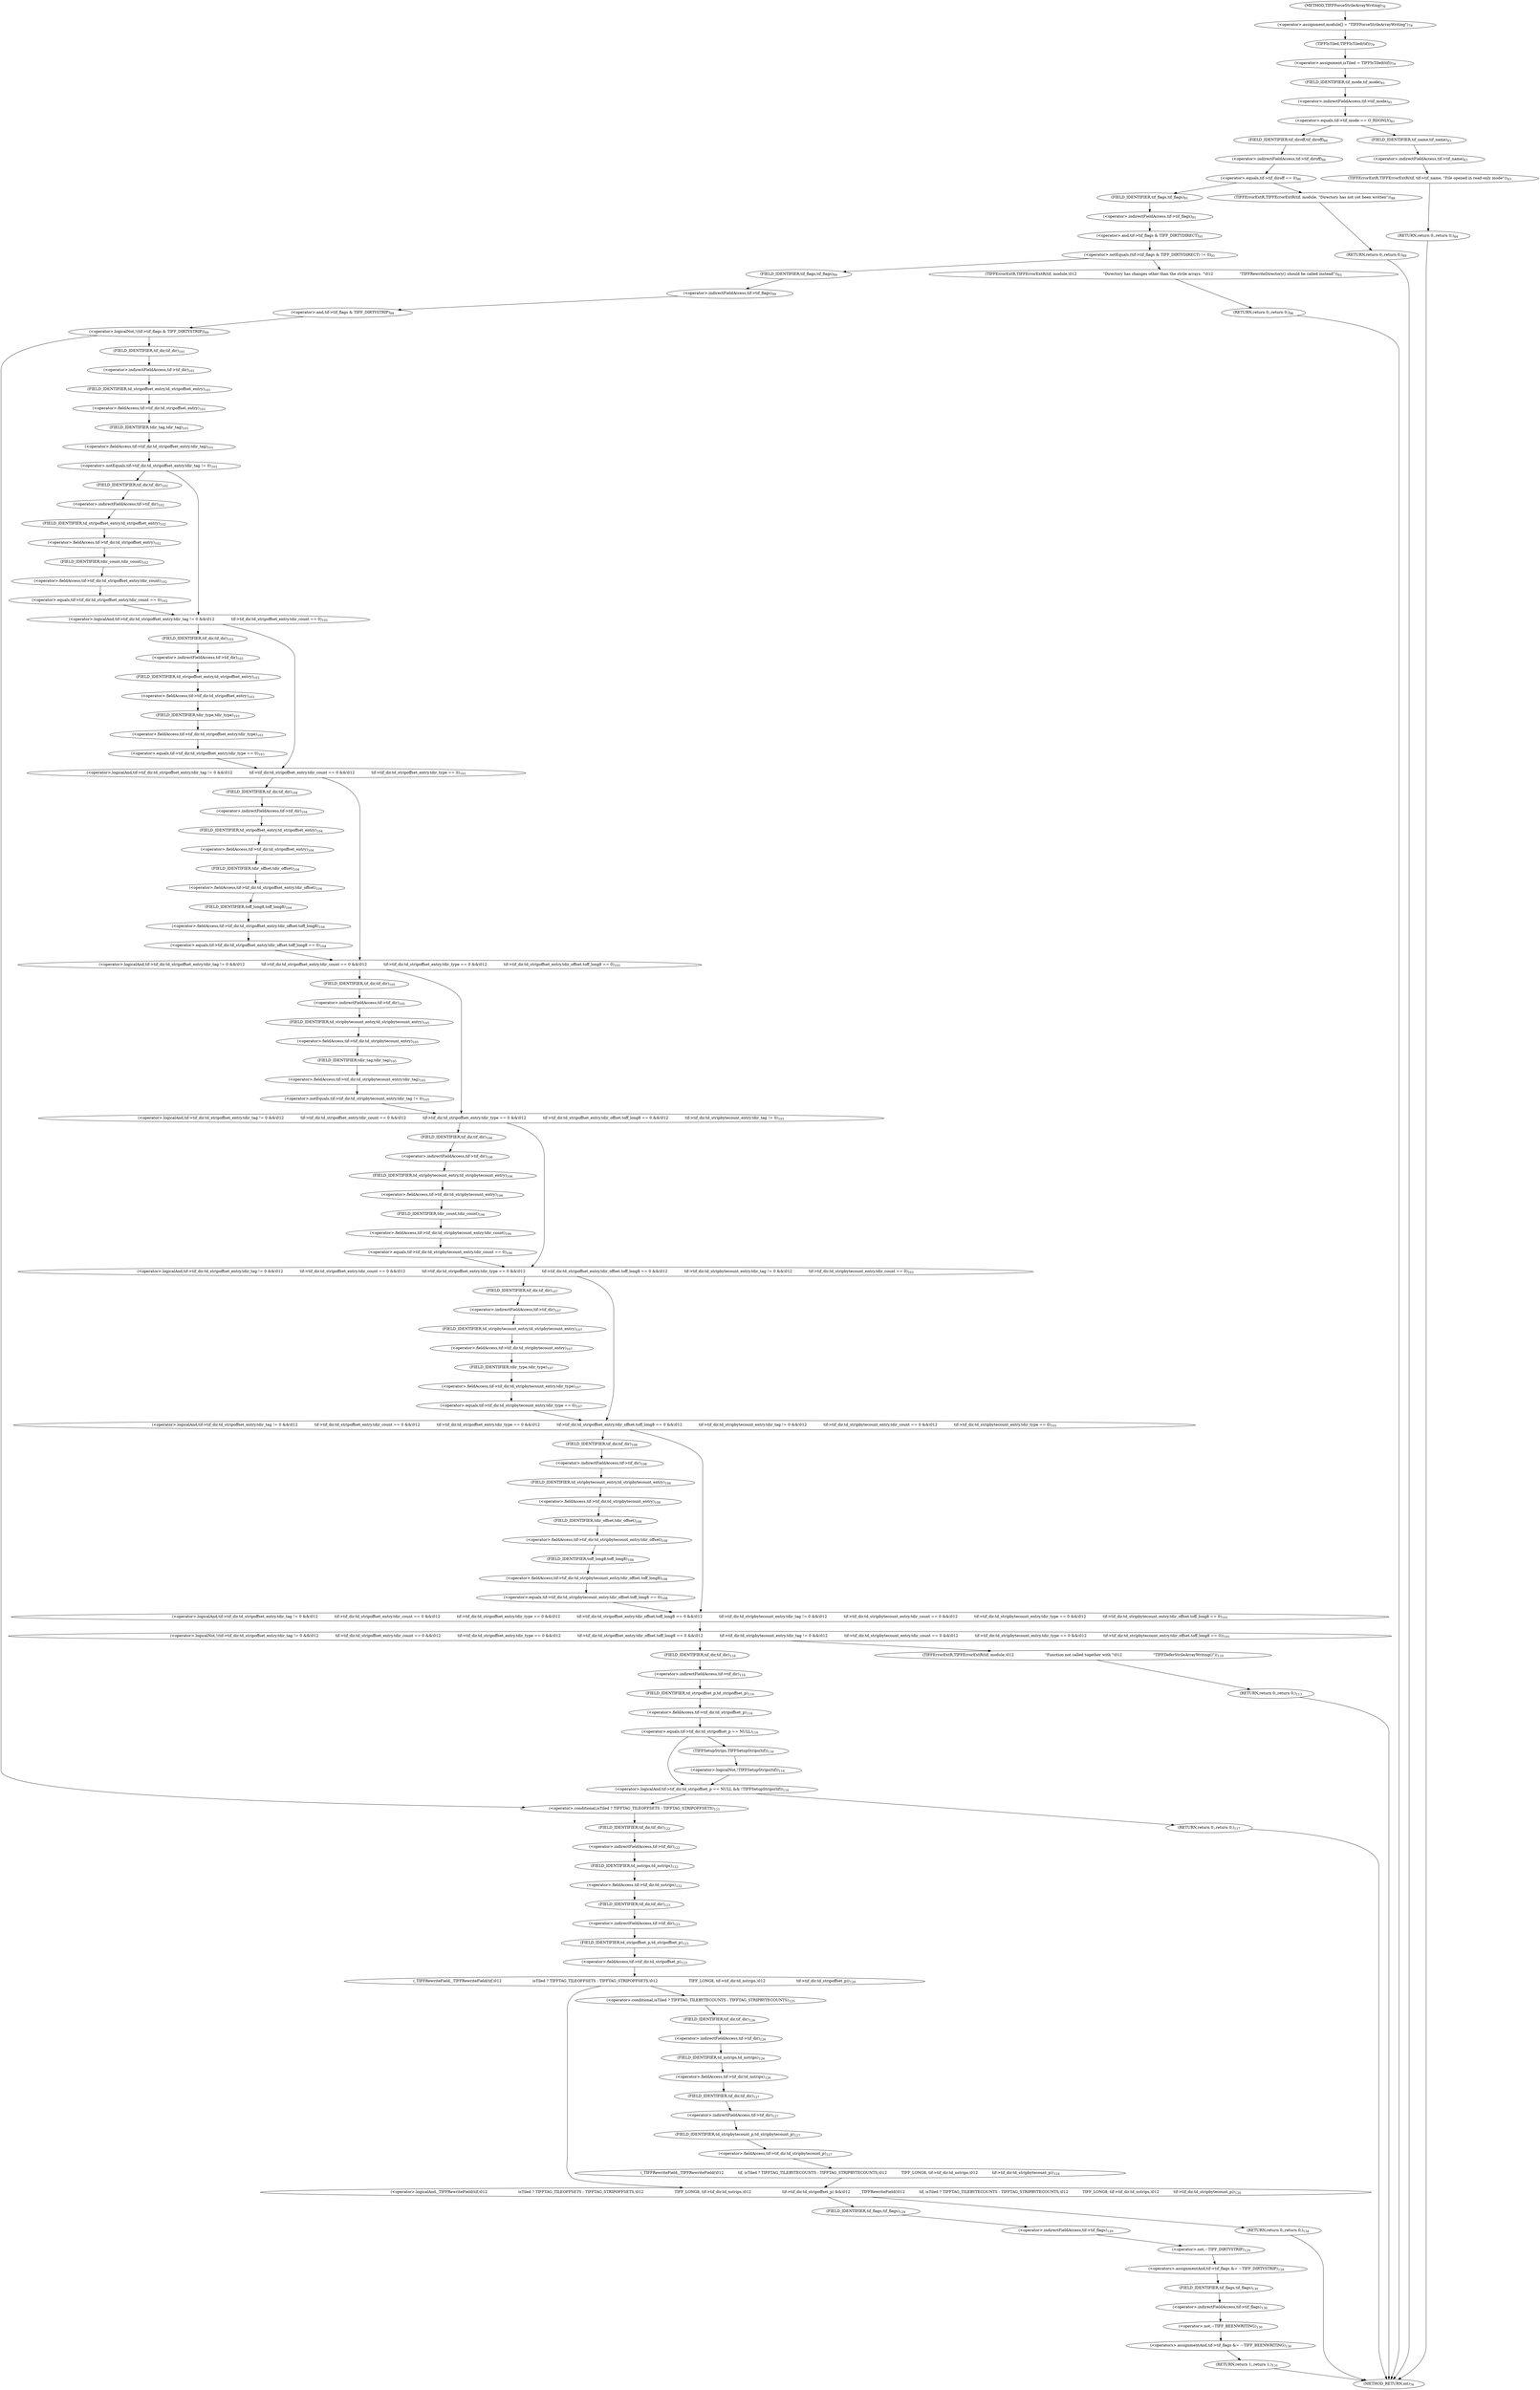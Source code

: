 digraph "TIFFForceStrileArrayWriting" {  
"5954" [label = <(&lt;operator&gt;.assignment,module[] = &quot;TIFFForceStrileArrayWriting&quot;)<SUB>78</SUB>> ]
"5958" [label = <(&lt;operator&gt;.assignment,isTiled = TIFFIsTiled(tif))<SUB>79</SUB>> ]
"6171" [label = <(RETURN,return 0;,return 0;)<SUB>134</SUB>> ]
"5960" [label = <(TIFFIsTiled,TIFFIsTiled(tif))<SUB>79</SUB>> ]
"5963" [label = <(&lt;operator&gt;.equals,tif-&gt;tif_mode == O_RDONLY)<SUB>81</SUB>> ]
"5978" [label = <(&lt;operator&gt;.equals,tif-&gt;tif_diroff == 0)<SUB>86</SUB>> ]
"5991" [label = <(&lt;operator&gt;.notEquals,(tif-&gt;tif_flags &amp; TIFF_DIRTYDIRECT) != 0)<SUB>91</SUB>> ]
"6006" [label = <(&lt;operator&gt;.logicalNot,!(tif-&gt;tif_flags &amp; TIFF_DIRTYSTRIP))<SUB>99</SUB>> ]
"6121" [label = <(&lt;operator&gt;.logicalAnd,_TIFFRewriteField(tif,\012                          isTiled ? TIFFTAG_TILEOFFSETS : TIFFTAG_STRIPOFFSETS,\012                          TIFF_LONG8, tif-&gt;tif_dir.td_nstrips,\012                          tif-&gt;tif_dir.td_stripoffset_p) &amp;&amp;\012        _TIFFRewriteField(\012            tif, isTiled ? TIFFTAG_TILEBYTECOUNTS : TIFFTAG_STRIPBYTECOUNTS,\012            TIFF_LONG8, tif-&gt;tif_dir.td_nstrips,\012            tif-&gt;tif_dir.td_stripbytecount_p))<SUB>120</SUB>> ]
"5964" [label = <(&lt;operator&gt;.indirectFieldAccess,tif-&gt;tif_mode)<SUB>81</SUB>> ]
"5969" [label = <(TIFFErrorExtR,TIFFErrorExtR(tif, tif-&gt;tif_name, &quot;File opened in read-only mode&quot;))<SUB>83</SUB>> ]
"5975" [label = <(RETURN,return 0;,return 0;)<SUB>84</SUB>> ]
"5979" [label = <(&lt;operator&gt;.indirectFieldAccess,tif-&gt;tif_diroff)<SUB>86</SUB>> ]
"5984" [label = <(TIFFErrorExtR,TIFFErrorExtR(tif, module, &quot;Directory has not yet been written&quot;))<SUB>88</SUB>> ]
"5988" [label = <(RETURN,return 0;,return 0;)<SUB>89</SUB>> ]
"5992" [label = <(&lt;operator&gt;.and,tif-&gt;tif_flags &amp; TIFF_DIRTYDIRECT)<SUB>91</SUB>> ]
"5999" [label = <(TIFFErrorExtR,TIFFErrorExtR(tif, module,\012                      &quot;Directory has changes other than the strile arrays. &quot;\012                      &quot;TIFFRewriteDirectory() should be called instead&quot;))<SUB>93</SUB>> ]
"6003" [label = <(RETURN,return 0;,return 0;)<SUB>96</SUB>> ]
"6007" [label = <(&lt;operator&gt;.and,tif-&gt;tif_flags &amp; TIFF_DIRTYSTRIP)<SUB>99</SUB>> ]
"6122" [label = <(_TIFFRewriteField,_TIFFRewriteField(tif,\012                          isTiled ? TIFFTAG_TILEOFFSETS : TIFFTAG_STRIPOFFSETS,\012                          TIFF_LONG8, tif-&gt;tif_dir.td_nstrips,\012                          tif-&gt;tif_dir.td_stripoffset_p))<SUB>120</SUB>> ]
"6139" [label = <(_TIFFRewriteField,_TIFFRewriteField(\012            tif, isTiled ? TIFFTAG_TILEBYTECOUNTS : TIFFTAG_STRIPBYTECOUNTS,\012            TIFF_LONG8, tif-&gt;tif_dir.td_nstrips,\012            tif-&gt;tif_dir.td_stripbytecount_p))<SUB>124</SUB>> ]
"6157" [label = <(&lt;operators&gt;.assignmentAnd,tif-&gt;tif_flags &amp;= ~TIFF_DIRTYSTRIP)<SUB>129</SUB>> ]
"6163" [label = <(&lt;operators&gt;.assignmentAnd,tif-&gt;tif_flags &amp;= ~TIFF_BEENWRITING)<SUB>130</SUB>> ]
"6169" [label = <(RETURN,return 1;,return 1;)<SUB>131</SUB>> ]
"5966" [label = <(FIELD_IDENTIFIER,tif_mode,tif_mode)<SUB>81</SUB>> ]
"5971" [label = <(&lt;operator&gt;.indirectFieldAccess,tif-&gt;tif_name)<SUB>83</SUB>> ]
"5981" [label = <(FIELD_IDENTIFIER,tif_diroff,tif_diroff)<SUB>86</SUB>> ]
"5993" [label = <(&lt;operator&gt;.indirectFieldAccess,tif-&gt;tif_flags)<SUB>91</SUB>> ]
"6008" [label = <(&lt;operator&gt;.indirectFieldAccess,tif-&gt;tif_flags)<SUB>99</SUB>> ]
"6014" [label = <(&lt;operator&gt;.logicalNot,!(tif-&gt;tif_dir.td_stripoffset_entry.tdir_tag != 0 &amp;&amp;\012              tif-&gt;tif_dir.td_stripoffset_entry.tdir_count == 0 &amp;&amp;\012              tif-&gt;tif_dir.td_stripoffset_entry.tdir_type == 0 &amp;&amp;\012              tif-&gt;tif_dir.td_stripoffset_entry.tdir_offset.toff_long8 == 0 &amp;&amp;\012              tif-&gt;tif_dir.td_stripbytecount_entry.tdir_tag != 0 &amp;&amp;\012              tif-&gt;tif_dir.td_stripbytecount_entry.tdir_count == 0 &amp;&amp;\012              tif-&gt;tif_dir.td_stripbytecount_entry.tdir_type == 0 &amp;&amp;\012              tif-&gt;tif_dir.td_stripbytecount_entry.tdir_offset.toff_long8 == 0))<SUB>101</SUB>> ]
"6106" [label = <(&lt;operator&gt;.logicalAnd,tif-&gt;tif_dir.td_stripoffset_p == NULL &amp;&amp; !TIFFSetupStrips(tif))<SUB>116</SUB>> ]
"6124" [label = <(&lt;operator&gt;.conditional,isTiled ? TIFFTAG_TILEOFFSETS : TIFFTAG_STRIPOFFSETS)<SUB>121</SUB>> ]
"6129" [label = <(&lt;operator&gt;.fieldAccess,tif-&gt;tif_dir.td_nstrips)<SUB>122</SUB>> ]
"6134" [label = <(&lt;operator&gt;.fieldAccess,tif-&gt;tif_dir.td_stripoffset_p)<SUB>123</SUB>> ]
"6141" [label = <(&lt;operator&gt;.conditional,isTiled ? TIFFTAG_TILEBYTECOUNTS : TIFFTAG_STRIPBYTECOUNTS)<SUB>125</SUB>> ]
"6146" [label = <(&lt;operator&gt;.fieldAccess,tif-&gt;tif_dir.td_nstrips)<SUB>126</SUB>> ]
"6151" [label = <(&lt;operator&gt;.fieldAccess,tif-&gt;tif_dir.td_stripbytecount_p)<SUB>127</SUB>> ]
"6158" [label = <(&lt;operator&gt;.indirectFieldAccess,tif-&gt;tif_flags)<SUB>129</SUB>> ]
"6161" [label = <(&lt;operator&gt;.not,~TIFF_DIRTYSTRIP)<SUB>129</SUB>> ]
"6164" [label = <(&lt;operator&gt;.indirectFieldAccess,tif-&gt;tif_flags)<SUB>130</SUB>> ]
"6167" [label = <(&lt;operator&gt;.not,~TIFF_BEENWRITING)<SUB>130</SUB>> ]
"5973" [label = <(FIELD_IDENTIFIER,tif_name,tif_name)<SUB>83</SUB>> ]
"5995" [label = <(FIELD_IDENTIFIER,tif_flags,tif_flags)<SUB>91</SUB>> ]
"6010" [label = <(FIELD_IDENTIFIER,tif_flags,tif_flags)<SUB>99</SUB>> ]
"6015" [label = <(&lt;operator&gt;.logicalAnd,tif-&gt;tif_dir.td_stripoffset_entry.tdir_tag != 0 &amp;&amp;\012              tif-&gt;tif_dir.td_stripoffset_entry.tdir_count == 0 &amp;&amp;\012              tif-&gt;tif_dir.td_stripoffset_entry.tdir_type == 0 &amp;&amp;\012              tif-&gt;tif_dir.td_stripoffset_entry.tdir_offset.toff_long8 == 0 &amp;&amp;\012              tif-&gt;tif_dir.td_stripbytecount_entry.tdir_tag != 0 &amp;&amp;\012              tif-&gt;tif_dir.td_stripbytecount_entry.tdir_count == 0 &amp;&amp;\012              tif-&gt;tif_dir.td_stripbytecount_entry.tdir_type == 0 &amp;&amp;\012              tif-&gt;tif_dir.td_stripbytecount_entry.tdir_offset.toff_long8 == 0)<SUB>101</SUB>> ]
"6099" [label = <(TIFFErrorExtR,TIFFErrorExtR(tif, module,\012                          &quot;Function not called together with &quot;\012                          &quot;TIFFDeferStrileArrayWriting()&quot;))<SUB>110</SUB>> ]
"6103" [label = <(RETURN,return 0;,return 0;)<SUB>113</SUB>> ]
"6107" [label = <(&lt;operator&gt;.equals,tif-&gt;tif_dir.td_stripoffset_p == NULL)<SUB>116</SUB>> ]
"6114" [label = <(&lt;operator&gt;.logicalNot,!TIFFSetupStrips(tif))<SUB>116</SUB>> ]
"6118" [label = <(RETURN,return 0;,return 0;)<SUB>117</SUB>> ]
"6130" [label = <(&lt;operator&gt;.indirectFieldAccess,tif-&gt;tif_dir)<SUB>122</SUB>> ]
"6133" [label = <(FIELD_IDENTIFIER,td_nstrips,td_nstrips)<SUB>122</SUB>> ]
"6135" [label = <(&lt;operator&gt;.indirectFieldAccess,tif-&gt;tif_dir)<SUB>123</SUB>> ]
"6138" [label = <(FIELD_IDENTIFIER,td_stripoffset_p,td_stripoffset_p)<SUB>123</SUB>> ]
"6147" [label = <(&lt;operator&gt;.indirectFieldAccess,tif-&gt;tif_dir)<SUB>126</SUB>> ]
"6150" [label = <(FIELD_IDENTIFIER,td_nstrips,td_nstrips)<SUB>126</SUB>> ]
"6152" [label = <(&lt;operator&gt;.indirectFieldAccess,tif-&gt;tif_dir)<SUB>127</SUB>> ]
"6155" [label = <(FIELD_IDENTIFIER,td_stripbytecount_p,td_stripbytecount_p)<SUB>127</SUB>> ]
"6160" [label = <(FIELD_IDENTIFIER,tif_flags,tif_flags)<SUB>129</SUB>> ]
"6166" [label = <(FIELD_IDENTIFIER,tif_flags,tif_flags)<SUB>130</SUB>> ]
"6016" [label = <(&lt;operator&gt;.logicalAnd,tif-&gt;tif_dir.td_stripoffset_entry.tdir_tag != 0 &amp;&amp;\012              tif-&gt;tif_dir.td_stripoffset_entry.tdir_count == 0 &amp;&amp;\012              tif-&gt;tif_dir.td_stripoffset_entry.tdir_type == 0 &amp;&amp;\012              tif-&gt;tif_dir.td_stripoffset_entry.tdir_offset.toff_long8 == 0 &amp;&amp;\012              tif-&gt;tif_dir.td_stripbytecount_entry.tdir_tag != 0 &amp;&amp;\012              tif-&gt;tif_dir.td_stripbytecount_entry.tdir_count == 0 &amp;&amp;\012              tif-&gt;tif_dir.td_stripbytecount_entry.tdir_type == 0)<SUB>101</SUB>> ]
"6087" [label = <(&lt;operator&gt;.equals,tif-&gt;tif_dir.td_stripbytecount_entry.tdir_offset.toff_long8 == 0)<SUB>108</SUB>> ]
"6108" [label = <(&lt;operator&gt;.fieldAccess,tif-&gt;tif_dir.td_stripoffset_p)<SUB>116</SUB>> ]
"6115" [label = <(TIFFSetupStrips,TIFFSetupStrips(tif))<SUB>116</SUB>> ]
"6132" [label = <(FIELD_IDENTIFIER,tif_dir,tif_dir)<SUB>122</SUB>> ]
"6137" [label = <(FIELD_IDENTIFIER,tif_dir,tif_dir)<SUB>123</SUB>> ]
"6149" [label = <(FIELD_IDENTIFIER,tif_dir,tif_dir)<SUB>126</SUB>> ]
"6154" [label = <(FIELD_IDENTIFIER,tif_dir,tif_dir)<SUB>127</SUB>> ]
"6017" [label = <(&lt;operator&gt;.logicalAnd,tif-&gt;tif_dir.td_stripoffset_entry.tdir_tag != 0 &amp;&amp;\012              tif-&gt;tif_dir.td_stripoffset_entry.tdir_count == 0 &amp;&amp;\012              tif-&gt;tif_dir.td_stripoffset_entry.tdir_type == 0 &amp;&amp;\012              tif-&gt;tif_dir.td_stripoffset_entry.tdir_offset.toff_long8 == 0 &amp;&amp;\012              tif-&gt;tif_dir.td_stripbytecount_entry.tdir_tag != 0 &amp;&amp;\012              tif-&gt;tif_dir.td_stripbytecount_entry.tdir_count == 0)<SUB>101</SUB>> ]
"6078" [label = <(&lt;operator&gt;.equals,tif-&gt;tif_dir.td_stripbytecount_entry.tdir_type == 0)<SUB>107</SUB>> ]
"6088" [label = <(&lt;operator&gt;.fieldAccess,tif-&gt;tif_dir.td_stripbytecount_entry.tdir_offset.toff_long8)<SUB>108</SUB>> ]
"6109" [label = <(&lt;operator&gt;.indirectFieldAccess,tif-&gt;tif_dir)<SUB>116</SUB>> ]
"6112" [label = <(FIELD_IDENTIFIER,td_stripoffset_p,td_stripoffset_p)<SUB>116</SUB>> ]
"6018" [label = <(&lt;operator&gt;.logicalAnd,tif-&gt;tif_dir.td_stripoffset_entry.tdir_tag != 0 &amp;&amp;\012              tif-&gt;tif_dir.td_stripoffset_entry.tdir_count == 0 &amp;&amp;\012              tif-&gt;tif_dir.td_stripoffset_entry.tdir_type == 0 &amp;&amp;\012              tif-&gt;tif_dir.td_stripoffset_entry.tdir_offset.toff_long8 == 0 &amp;&amp;\012              tif-&gt;tif_dir.td_stripbytecount_entry.tdir_tag != 0)<SUB>101</SUB>> ]
"6069" [label = <(&lt;operator&gt;.equals,tif-&gt;tif_dir.td_stripbytecount_entry.tdir_count == 0)<SUB>106</SUB>> ]
"6079" [label = <(&lt;operator&gt;.fieldAccess,tif-&gt;tif_dir.td_stripbytecount_entry.tdir_type)<SUB>107</SUB>> ]
"6089" [label = <(&lt;operator&gt;.fieldAccess,tif-&gt;tif_dir.td_stripbytecount_entry.tdir_offset)<SUB>108</SUB>> ]
"6096" [label = <(FIELD_IDENTIFIER,toff_long8,toff_long8)<SUB>108</SUB>> ]
"6111" [label = <(FIELD_IDENTIFIER,tif_dir,tif_dir)<SUB>116</SUB>> ]
"6019" [label = <(&lt;operator&gt;.logicalAnd,tif-&gt;tif_dir.td_stripoffset_entry.tdir_tag != 0 &amp;&amp;\012              tif-&gt;tif_dir.td_stripoffset_entry.tdir_count == 0 &amp;&amp;\012              tif-&gt;tif_dir.td_stripoffset_entry.tdir_type == 0 &amp;&amp;\012              tif-&gt;tif_dir.td_stripoffset_entry.tdir_offset.toff_long8 == 0)<SUB>101</SUB>> ]
"6060" [label = <(&lt;operator&gt;.notEquals,tif-&gt;tif_dir.td_stripbytecount_entry.tdir_tag != 0)<SUB>105</SUB>> ]
"6070" [label = <(&lt;operator&gt;.fieldAccess,tif-&gt;tif_dir.td_stripbytecount_entry.tdir_count)<SUB>106</SUB>> ]
"6080" [label = <(&lt;operator&gt;.fieldAccess,tif-&gt;tif_dir.td_stripbytecount_entry)<SUB>107</SUB>> ]
"6085" [label = <(FIELD_IDENTIFIER,tdir_type,tdir_type)<SUB>107</SUB>> ]
"6090" [label = <(&lt;operator&gt;.fieldAccess,tif-&gt;tif_dir.td_stripbytecount_entry)<SUB>108</SUB>> ]
"6095" [label = <(FIELD_IDENTIFIER,tdir_offset,tdir_offset)<SUB>108</SUB>> ]
"6020" [label = <(&lt;operator&gt;.logicalAnd,tif-&gt;tif_dir.td_stripoffset_entry.tdir_tag != 0 &amp;&amp;\012              tif-&gt;tif_dir.td_stripoffset_entry.tdir_count == 0 &amp;&amp;\012              tif-&gt;tif_dir.td_stripoffset_entry.tdir_type == 0)<SUB>101</SUB>> ]
"6049" [label = <(&lt;operator&gt;.equals,tif-&gt;tif_dir.td_stripoffset_entry.tdir_offset.toff_long8 == 0)<SUB>104</SUB>> ]
"6061" [label = <(&lt;operator&gt;.fieldAccess,tif-&gt;tif_dir.td_stripbytecount_entry.tdir_tag)<SUB>105</SUB>> ]
"6071" [label = <(&lt;operator&gt;.fieldAccess,tif-&gt;tif_dir.td_stripbytecount_entry)<SUB>106</SUB>> ]
"6076" [label = <(FIELD_IDENTIFIER,tdir_count,tdir_count)<SUB>106</SUB>> ]
"6081" [label = <(&lt;operator&gt;.indirectFieldAccess,tif-&gt;tif_dir)<SUB>107</SUB>> ]
"6084" [label = <(FIELD_IDENTIFIER,td_stripbytecount_entry,td_stripbytecount_entry)<SUB>107</SUB>> ]
"6091" [label = <(&lt;operator&gt;.indirectFieldAccess,tif-&gt;tif_dir)<SUB>108</SUB>> ]
"6094" [label = <(FIELD_IDENTIFIER,td_stripbytecount_entry,td_stripbytecount_entry)<SUB>108</SUB>> ]
"6021" [label = <(&lt;operator&gt;.logicalAnd,tif-&gt;tif_dir.td_stripoffset_entry.tdir_tag != 0 &amp;&amp;\012              tif-&gt;tif_dir.td_stripoffset_entry.tdir_count == 0)<SUB>101</SUB>> ]
"6040" [label = <(&lt;operator&gt;.equals,tif-&gt;tif_dir.td_stripoffset_entry.tdir_type == 0)<SUB>103</SUB>> ]
"6050" [label = <(&lt;operator&gt;.fieldAccess,tif-&gt;tif_dir.td_stripoffset_entry.tdir_offset.toff_long8)<SUB>104</SUB>> ]
"6062" [label = <(&lt;operator&gt;.fieldAccess,tif-&gt;tif_dir.td_stripbytecount_entry)<SUB>105</SUB>> ]
"6067" [label = <(FIELD_IDENTIFIER,tdir_tag,tdir_tag)<SUB>105</SUB>> ]
"6072" [label = <(&lt;operator&gt;.indirectFieldAccess,tif-&gt;tif_dir)<SUB>106</SUB>> ]
"6075" [label = <(FIELD_IDENTIFIER,td_stripbytecount_entry,td_stripbytecount_entry)<SUB>106</SUB>> ]
"6083" [label = <(FIELD_IDENTIFIER,tif_dir,tif_dir)<SUB>107</SUB>> ]
"6093" [label = <(FIELD_IDENTIFIER,tif_dir,tif_dir)<SUB>108</SUB>> ]
"6022" [label = <(&lt;operator&gt;.notEquals,tif-&gt;tif_dir.td_stripoffset_entry.tdir_tag != 0)<SUB>101</SUB>> ]
"6031" [label = <(&lt;operator&gt;.equals,tif-&gt;tif_dir.td_stripoffset_entry.tdir_count == 0)<SUB>102</SUB>> ]
"6041" [label = <(&lt;operator&gt;.fieldAccess,tif-&gt;tif_dir.td_stripoffset_entry.tdir_type)<SUB>103</SUB>> ]
"6051" [label = <(&lt;operator&gt;.fieldAccess,tif-&gt;tif_dir.td_stripoffset_entry.tdir_offset)<SUB>104</SUB>> ]
"6058" [label = <(FIELD_IDENTIFIER,toff_long8,toff_long8)<SUB>104</SUB>> ]
"6063" [label = <(&lt;operator&gt;.indirectFieldAccess,tif-&gt;tif_dir)<SUB>105</SUB>> ]
"6066" [label = <(FIELD_IDENTIFIER,td_stripbytecount_entry,td_stripbytecount_entry)<SUB>105</SUB>> ]
"6074" [label = <(FIELD_IDENTIFIER,tif_dir,tif_dir)<SUB>106</SUB>> ]
"6023" [label = <(&lt;operator&gt;.fieldAccess,tif-&gt;tif_dir.td_stripoffset_entry.tdir_tag)<SUB>101</SUB>> ]
"6032" [label = <(&lt;operator&gt;.fieldAccess,tif-&gt;tif_dir.td_stripoffset_entry.tdir_count)<SUB>102</SUB>> ]
"6042" [label = <(&lt;operator&gt;.fieldAccess,tif-&gt;tif_dir.td_stripoffset_entry)<SUB>103</SUB>> ]
"6047" [label = <(FIELD_IDENTIFIER,tdir_type,tdir_type)<SUB>103</SUB>> ]
"6052" [label = <(&lt;operator&gt;.fieldAccess,tif-&gt;tif_dir.td_stripoffset_entry)<SUB>104</SUB>> ]
"6057" [label = <(FIELD_IDENTIFIER,tdir_offset,tdir_offset)<SUB>104</SUB>> ]
"6065" [label = <(FIELD_IDENTIFIER,tif_dir,tif_dir)<SUB>105</SUB>> ]
"6024" [label = <(&lt;operator&gt;.fieldAccess,tif-&gt;tif_dir.td_stripoffset_entry)<SUB>101</SUB>> ]
"6029" [label = <(FIELD_IDENTIFIER,tdir_tag,tdir_tag)<SUB>101</SUB>> ]
"6033" [label = <(&lt;operator&gt;.fieldAccess,tif-&gt;tif_dir.td_stripoffset_entry)<SUB>102</SUB>> ]
"6038" [label = <(FIELD_IDENTIFIER,tdir_count,tdir_count)<SUB>102</SUB>> ]
"6043" [label = <(&lt;operator&gt;.indirectFieldAccess,tif-&gt;tif_dir)<SUB>103</SUB>> ]
"6046" [label = <(FIELD_IDENTIFIER,td_stripoffset_entry,td_stripoffset_entry)<SUB>103</SUB>> ]
"6053" [label = <(&lt;operator&gt;.indirectFieldAccess,tif-&gt;tif_dir)<SUB>104</SUB>> ]
"6056" [label = <(FIELD_IDENTIFIER,td_stripoffset_entry,td_stripoffset_entry)<SUB>104</SUB>> ]
"6025" [label = <(&lt;operator&gt;.indirectFieldAccess,tif-&gt;tif_dir)<SUB>101</SUB>> ]
"6028" [label = <(FIELD_IDENTIFIER,td_stripoffset_entry,td_stripoffset_entry)<SUB>101</SUB>> ]
"6034" [label = <(&lt;operator&gt;.indirectFieldAccess,tif-&gt;tif_dir)<SUB>102</SUB>> ]
"6037" [label = <(FIELD_IDENTIFIER,td_stripoffset_entry,td_stripoffset_entry)<SUB>102</SUB>> ]
"6045" [label = <(FIELD_IDENTIFIER,tif_dir,tif_dir)<SUB>103</SUB>> ]
"6055" [label = <(FIELD_IDENTIFIER,tif_dir,tif_dir)<SUB>104</SUB>> ]
"6027" [label = <(FIELD_IDENTIFIER,tif_dir,tif_dir)<SUB>101</SUB>> ]
"6036" [label = <(FIELD_IDENTIFIER,tif_dir,tif_dir)<SUB>102</SUB>> ]
"5950" [label = <(METHOD,TIFFForceStrileArrayWriting)<SUB>76</SUB>> ]
"6173" [label = <(METHOD_RETURN,int)<SUB>76</SUB>> ]
  "5954" -> "5960" 
  "5958" -> "5966" 
  "6171" -> "6173" 
  "5960" -> "5958" 
  "5963" -> "5973" 
  "5963" -> "5981" 
  "5978" -> "5984" 
  "5978" -> "5995" 
  "5991" -> "5999" 
  "5991" -> "6010" 
  "6006" -> "6027" 
  "6006" -> "6124" 
  "6121" -> "6160" 
  "6121" -> "6171" 
  "5964" -> "5963" 
  "5969" -> "5975" 
  "5975" -> "6173" 
  "5979" -> "5978" 
  "5984" -> "5988" 
  "5988" -> "6173" 
  "5992" -> "5991" 
  "5999" -> "6003" 
  "6003" -> "6173" 
  "6007" -> "6006" 
  "6122" -> "6121" 
  "6122" -> "6141" 
  "6139" -> "6121" 
  "6157" -> "6166" 
  "6163" -> "6169" 
  "6169" -> "6173" 
  "5966" -> "5964" 
  "5971" -> "5969" 
  "5981" -> "5979" 
  "5993" -> "5992" 
  "6008" -> "6007" 
  "6014" -> "6099" 
  "6014" -> "6111" 
  "6106" -> "6118" 
  "6106" -> "6124" 
  "6124" -> "6132" 
  "6129" -> "6137" 
  "6134" -> "6122" 
  "6141" -> "6149" 
  "6146" -> "6154" 
  "6151" -> "6139" 
  "6158" -> "6161" 
  "6161" -> "6157" 
  "6164" -> "6167" 
  "6167" -> "6163" 
  "5973" -> "5971" 
  "5995" -> "5993" 
  "6010" -> "6008" 
  "6015" -> "6014" 
  "6099" -> "6103" 
  "6103" -> "6173" 
  "6107" -> "6106" 
  "6107" -> "6115" 
  "6114" -> "6106" 
  "6118" -> "6173" 
  "6130" -> "6133" 
  "6133" -> "6129" 
  "6135" -> "6138" 
  "6138" -> "6134" 
  "6147" -> "6150" 
  "6150" -> "6146" 
  "6152" -> "6155" 
  "6155" -> "6151" 
  "6160" -> "6158" 
  "6166" -> "6164" 
  "6016" -> "6015" 
  "6016" -> "6093" 
  "6087" -> "6015" 
  "6108" -> "6107" 
  "6115" -> "6114" 
  "6132" -> "6130" 
  "6137" -> "6135" 
  "6149" -> "6147" 
  "6154" -> "6152" 
  "6017" -> "6016" 
  "6017" -> "6083" 
  "6078" -> "6016" 
  "6088" -> "6087" 
  "6109" -> "6112" 
  "6112" -> "6108" 
  "6018" -> "6017" 
  "6018" -> "6074" 
  "6069" -> "6017" 
  "6079" -> "6078" 
  "6089" -> "6096" 
  "6096" -> "6088" 
  "6111" -> "6109" 
  "6019" -> "6018" 
  "6019" -> "6065" 
  "6060" -> "6018" 
  "6070" -> "6069" 
  "6080" -> "6085" 
  "6085" -> "6079" 
  "6090" -> "6095" 
  "6095" -> "6089" 
  "6020" -> "6019" 
  "6020" -> "6055" 
  "6049" -> "6019" 
  "6061" -> "6060" 
  "6071" -> "6076" 
  "6076" -> "6070" 
  "6081" -> "6084" 
  "6084" -> "6080" 
  "6091" -> "6094" 
  "6094" -> "6090" 
  "6021" -> "6020" 
  "6021" -> "6045" 
  "6040" -> "6020" 
  "6050" -> "6049" 
  "6062" -> "6067" 
  "6067" -> "6061" 
  "6072" -> "6075" 
  "6075" -> "6071" 
  "6083" -> "6081" 
  "6093" -> "6091" 
  "6022" -> "6021" 
  "6022" -> "6036" 
  "6031" -> "6021" 
  "6041" -> "6040" 
  "6051" -> "6058" 
  "6058" -> "6050" 
  "6063" -> "6066" 
  "6066" -> "6062" 
  "6074" -> "6072" 
  "6023" -> "6022" 
  "6032" -> "6031" 
  "6042" -> "6047" 
  "6047" -> "6041" 
  "6052" -> "6057" 
  "6057" -> "6051" 
  "6065" -> "6063" 
  "6024" -> "6029" 
  "6029" -> "6023" 
  "6033" -> "6038" 
  "6038" -> "6032" 
  "6043" -> "6046" 
  "6046" -> "6042" 
  "6053" -> "6056" 
  "6056" -> "6052" 
  "6025" -> "6028" 
  "6028" -> "6024" 
  "6034" -> "6037" 
  "6037" -> "6033" 
  "6045" -> "6043" 
  "6055" -> "6053" 
  "6027" -> "6025" 
  "6036" -> "6034" 
  "5950" -> "5954" 
}
